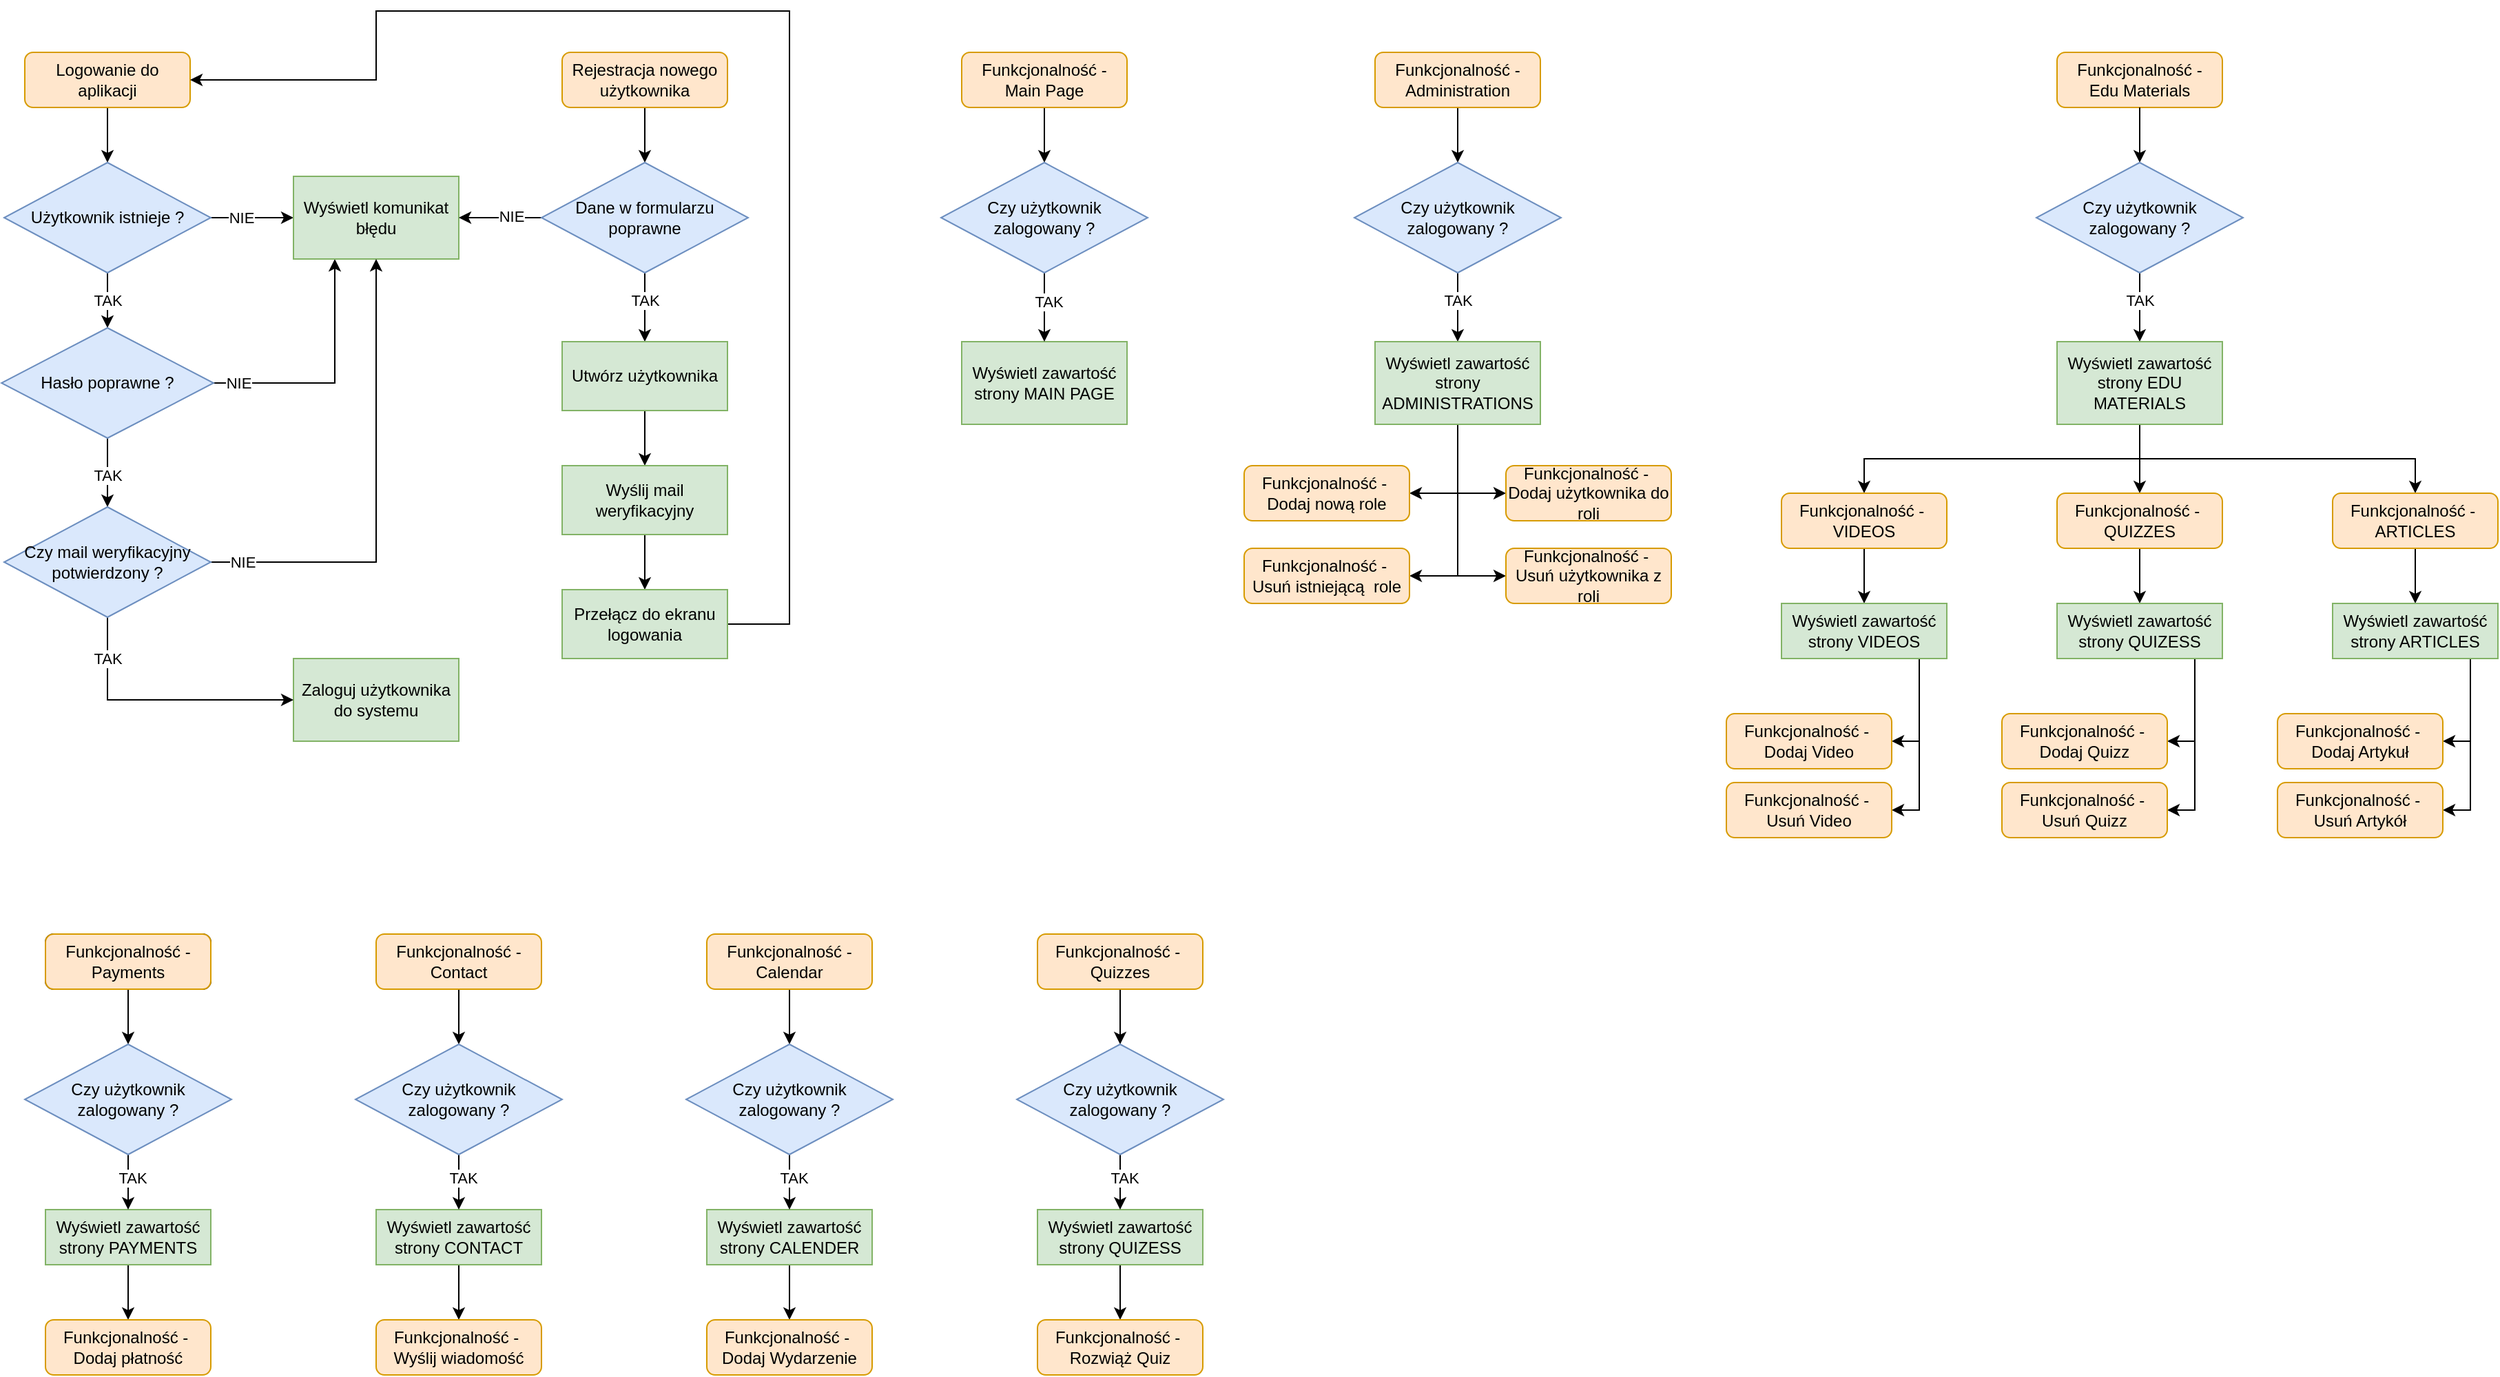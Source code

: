 <mxfile version="20.0.1" type="device"><diagram id="C5RBs43oDa-KdzZeNtuy" name="Page-1"><mxGraphModel dx="2171" dy="836" grid="1" gridSize="10" guides="1" tooltips="1" connect="1" arrows="1" fold="1" page="1" pageScale="1" pageWidth="827" pageHeight="1169" math="0" shadow="0"><root><mxCell id="WIyWlLk6GJQsqaUBKTNV-0"/><mxCell id="WIyWlLk6GJQsqaUBKTNV-1" parent="WIyWlLk6GJQsqaUBKTNV-0"/><mxCell id="iNNa-mpUJY04qMasCpcq-3" value="" style="edgeStyle=orthogonalEdgeStyle;rounded=0;orthogonalLoop=1;jettySize=auto;html=1;" edge="1" parent="WIyWlLk6GJQsqaUBKTNV-1" source="WIyWlLk6GJQsqaUBKTNV-3" target="iNNa-mpUJY04qMasCpcq-2"><mxGeometry relative="1" as="geometry"/></mxCell><mxCell id="WIyWlLk6GJQsqaUBKTNV-3" value="Logowanie do aplikacji" style="rounded=1;whiteSpace=wrap;html=1;fontSize=12;glass=0;strokeWidth=1;shadow=0;fillColor=#ffe6cc;strokeColor=#d79b00;" parent="WIyWlLk6GJQsqaUBKTNV-1" vertex="1"><mxGeometry x="165" y="40" width="120" height="40" as="geometry"/></mxCell><mxCell id="iNNa-mpUJY04qMasCpcq-6" value="TAK&lt;br&gt;" style="edgeStyle=orthogonalEdgeStyle;rounded=0;orthogonalLoop=1;jettySize=auto;html=1;" edge="1" parent="WIyWlLk6GJQsqaUBKTNV-1" source="iNNa-mpUJY04qMasCpcq-2" target="iNNa-mpUJY04qMasCpcq-5"><mxGeometry relative="1" as="geometry"/></mxCell><mxCell id="iNNa-mpUJY04qMasCpcq-8" value="NIE" style="edgeStyle=orthogonalEdgeStyle;rounded=0;orthogonalLoop=1;jettySize=auto;html=1;" edge="1" parent="WIyWlLk6GJQsqaUBKTNV-1" source="iNNa-mpUJY04qMasCpcq-2" target="iNNa-mpUJY04qMasCpcq-7"><mxGeometry x="-0.259" relative="1" as="geometry"><Array as="points"><mxPoint x="330" y="160"/><mxPoint x="330" y="160"/></Array><mxPoint as="offset"/></mxGeometry></mxCell><mxCell id="iNNa-mpUJY04qMasCpcq-2" value="Użytkownik istnieje ?" style="rhombus;whiteSpace=wrap;html=1;fillColor=#dae8fc;strokeColor=#6c8ebf;" vertex="1" parent="WIyWlLk6GJQsqaUBKTNV-1"><mxGeometry x="150" y="120" width="150" height="80" as="geometry"/></mxCell><mxCell id="iNNa-mpUJY04qMasCpcq-9" style="edgeStyle=orthogonalEdgeStyle;rounded=0;orthogonalLoop=1;jettySize=auto;html=1;entryX=0.25;entryY=1;entryDx=0;entryDy=0;exitX=1;exitY=0.5;exitDx=0;exitDy=0;" edge="1" parent="WIyWlLk6GJQsqaUBKTNV-1" source="iNNa-mpUJY04qMasCpcq-5" target="iNNa-mpUJY04qMasCpcq-7"><mxGeometry relative="1" as="geometry"><mxPoint x="300" y="320" as="sourcePoint"/><mxPoint x="406" y="190" as="targetPoint"/></mxGeometry></mxCell><mxCell id="iNNa-mpUJY04qMasCpcq-10" value="NIE" style="edgeLabel;html=1;align=center;verticalAlign=middle;resizable=0;points=[];" vertex="1" connectable="0" parent="iNNa-mpUJY04qMasCpcq-9"><mxGeometry x="-0.216" y="-1" relative="1" as="geometry"><mxPoint x="-52" y="-1" as="offset"/></mxGeometry></mxCell><mxCell id="iNNa-mpUJY04qMasCpcq-26" value="" style="edgeStyle=orthogonalEdgeStyle;rounded=0;orthogonalLoop=1;jettySize=auto;html=1;" edge="1" parent="WIyWlLk6GJQsqaUBKTNV-1" source="iNNa-mpUJY04qMasCpcq-5" target="iNNa-mpUJY04qMasCpcq-25"><mxGeometry relative="1" as="geometry"><Array as="points"><mxPoint x="227" y="390"/><mxPoint x="227" y="390"/></Array></mxGeometry></mxCell><mxCell id="iNNa-mpUJY04qMasCpcq-34" value="TAK" style="edgeLabel;html=1;align=center;verticalAlign=middle;resizable=0;points=[];" vertex="1" connectable="0" parent="iNNa-mpUJY04qMasCpcq-26"><mxGeometry x="-0.292" y="2" relative="1" as="geometry"><mxPoint x="-2" y="9" as="offset"/></mxGeometry></mxCell><mxCell id="iNNa-mpUJY04qMasCpcq-5" value="Hasło poprawne ?" style="rhombus;whiteSpace=wrap;html=1;fillColor=#dae8fc;strokeColor=#6c8ebf;" vertex="1" parent="WIyWlLk6GJQsqaUBKTNV-1"><mxGeometry x="148" y="240" width="154" height="80" as="geometry"/></mxCell><mxCell id="iNNa-mpUJY04qMasCpcq-7" value="Wyświetl komunikat błędu" style="rounded=0;whiteSpace=wrap;html=1;fillColor=#d5e8d4;strokeColor=#82b366;" vertex="1" parent="WIyWlLk6GJQsqaUBKTNV-1"><mxGeometry x="360" y="130" width="120" height="60" as="geometry"/></mxCell><mxCell id="iNNa-mpUJY04qMasCpcq-11" value="Zaloguj użytkownika do systemu" style="rounded=0;whiteSpace=wrap;html=1;fillColor=#d5e8d4;strokeColor=#82b366;" vertex="1" parent="WIyWlLk6GJQsqaUBKTNV-1"><mxGeometry x="360" y="480" width="120" height="60" as="geometry"/></mxCell><mxCell id="iNNa-mpUJY04qMasCpcq-18" value="" style="edgeStyle=orthogonalEdgeStyle;rounded=0;orthogonalLoop=1;jettySize=auto;html=1;" edge="1" parent="WIyWlLk6GJQsqaUBKTNV-1" source="iNNa-mpUJY04qMasCpcq-13" target="iNNa-mpUJY04qMasCpcq-15"><mxGeometry relative="1" as="geometry"/></mxCell><mxCell id="iNNa-mpUJY04qMasCpcq-13" value="Rejestracja nowego użytkownika" style="rounded=1;whiteSpace=wrap;html=1;fillColor=#ffe6cc;strokeColor=#d79b00;" vertex="1" parent="WIyWlLk6GJQsqaUBKTNV-1"><mxGeometry x="555" y="40" width="120" height="40" as="geometry"/></mxCell><mxCell id="iNNa-mpUJY04qMasCpcq-16" style="edgeStyle=orthogonalEdgeStyle;rounded=0;orthogonalLoop=1;jettySize=auto;html=1;exitX=0;exitY=0.5;exitDx=0;exitDy=0;entryX=1;entryY=0.5;entryDx=0;entryDy=0;" edge="1" parent="WIyWlLk6GJQsqaUBKTNV-1" source="iNNa-mpUJY04qMasCpcq-15" target="iNNa-mpUJY04qMasCpcq-7"><mxGeometry relative="1" as="geometry"/></mxCell><mxCell id="iNNa-mpUJY04qMasCpcq-17" value="NIE" style="edgeLabel;html=1;align=center;verticalAlign=middle;resizable=0;points=[];" vertex="1" connectable="0" parent="iNNa-mpUJY04qMasCpcq-16"><mxGeometry x="-0.274" y="-1" relative="1" as="geometry"><mxPoint as="offset"/></mxGeometry></mxCell><mxCell id="iNNa-mpUJY04qMasCpcq-20" value="" style="edgeStyle=orthogonalEdgeStyle;rounded=0;orthogonalLoop=1;jettySize=auto;html=1;" edge="1" parent="WIyWlLk6GJQsqaUBKTNV-1" source="iNNa-mpUJY04qMasCpcq-15" target="iNNa-mpUJY04qMasCpcq-19"><mxGeometry relative="1" as="geometry"/></mxCell><mxCell id="iNNa-mpUJY04qMasCpcq-36" value="TAK" style="edgeLabel;html=1;align=center;verticalAlign=middle;resizable=0;points=[];" vertex="1" connectable="0" parent="iNNa-mpUJY04qMasCpcq-20"><mxGeometry x="-0.515" y="-3" relative="1" as="geometry"><mxPoint x="3" y="8" as="offset"/></mxGeometry></mxCell><mxCell id="iNNa-mpUJY04qMasCpcq-15" value="Dane w formularzu poprawne" style="rhombus;whiteSpace=wrap;html=1;fillColor=#dae8fc;strokeColor=#6c8ebf;" vertex="1" parent="WIyWlLk6GJQsqaUBKTNV-1"><mxGeometry x="540" y="120" width="150" height="80" as="geometry"/></mxCell><mxCell id="iNNa-mpUJY04qMasCpcq-24" value="" style="edgeStyle=orthogonalEdgeStyle;rounded=0;orthogonalLoop=1;jettySize=auto;html=1;" edge="1" parent="WIyWlLk6GJQsqaUBKTNV-1" source="iNNa-mpUJY04qMasCpcq-19" target="iNNa-mpUJY04qMasCpcq-21"><mxGeometry relative="1" as="geometry"/></mxCell><mxCell id="iNNa-mpUJY04qMasCpcq-19" value="Utwórz użytkownika" style="rounded=0;whiteSpace=wrap;html=1;fillColor=#d5e8d4;strokeColor=#82b366;" vertex="1" parent="WIyWlLk6GJQsqaUBKTNV-1"><mxGeometry x="555" y="250" width="120" height="50" as="geometry"/></mxCell><mxCell id="iNNa-mpUJY04qMasCpcq-38" value="" style="edgeStyle=orthogonalEdgeStyle;rounded=0;orthogonalLoop=1;jettySize=auto;html=1;" edge="1" parent="WIyWlLk6GJQsqaUBKTNV-1" source="iNNa-mpUJY04qMasCpcq-21" target="iNNa-mpUJY04qMasCpcq-37"><mxGeometry relative="1" as="geometry"/></mxCell><mxCell id="iNNa-mpUJY04qMasCpcq-21" value="Wyślij mail weryfikacyjny" style="rounded=0;whiteSpace=wrap;html=1;fillColor=#d5e8d4;strokeColor=#82b366;" vertex="1" parent="WIyWlLk6GJQsqaUBKTNV-1"><mxGeometry x="555" y="340" width="120" height="50" as="geometry"/></mxCell><mxCell id="iNNa-mpUJY04qMasCpcq-27" value="" style="edgeStyle=orthogonalEdgeStyle;rounded=0;orthogonalLoop=1;jettySize=auto;html=1;entryX=0;entryY=0.5;entryDx=0;entryDy=0;" edge="1" parent="WIyWlLk6GJQsqaUBKTNV-1" source="iNNa-mpUJY04qMasCpcq-25" target="iNNa-mpUJY04qMasCpcq-11"><mxGeometry relative="1" as="geometry"><Array as="points"><mxPoint x="225" y="510"/></Array></mxGeometry></mxCell><mxCell id="iNNa-mpUJY04qMasCpcq-35" value="TAK" style="edgeLabel;html=1;align=center;verticalAlign=middle;resizable=0;points=[];" vertex="1" connectable="0" parent="iNNa-mpUJY04qMasCpcq-27"><mxGeometry x="-0.26" y="2" relative="1" as="geometry"><mxPoint x="-12" y="-28" as="offset"/></mxGeometry></mxCell><mxCell id="iNNa-mpUJY04qMasCpcq-28" style="edgeStyle=orthogonalEdgeStyle;rounded=0;orthogonalLoop=1;jettySize=auto;html=1;entryX=0.5;entryY=1;entryDx=0;entryDy=0;" edge="1" parent="WIyWlLk6GJQsqaUBKTNV-1" source="iNNa-mpUJY04qMasCpcq-25" target="iNNa-mpUJY04qMasCpcq-7"><mxGeometry relative="1" as="geometry"/></mxCell><mxCell id="iNNa-mpUJY04qMasCpcq-31" value="NIE" style="edgeLabel;html=1;align=center;verticalAlign=middle;resizable=0;points=[];" vertex="1" connectable="0" parent="iNNa-mpUJY04qMasCpcq-28"><mxGeometry x="-0.745" y="1" relative="1" as="geometry"><mxPoint x="-21" y="1" as="offset"/></mxGeometry></mxCell><mxCell id="iNNa-mpUJY04qMasCpcq-25" value="Czy mail weryfikacyjny potwierdzony ?" style="rhombus;whiteSpace=wrap;html=1;fillColor=#dae8fc;strokeColor=#6c8ebf;" vertex="1" parent="WIyWlLk6GJQsqaUBKTNV-1"><mxGeometry x="150" y="370" width="150" height="80" as="geometry"/></mxCell><mxCell id="iNNa-mpUJY04qMasCpcq-39" style="edgeStyle=orthogonalEdgeStyle;rounded=0;orthogonalLoop=1;jettySize=auto;html=1;exitX=1;exitY=0.5;exitDx=0;exitDy=0;entryX=1;entryY=0.5;entryDx=0;entryDy=0;" edge="1" parent="WIyWlLk6GJQsqaUBKTNV-1" source="iNNa-mpUJY04qMasCpcq-37" target="WIyWlLk6GJQsqaUBKTNV-3"><mxGeometry relative="1" as="geometry"><mxPoint x="290" y="50" as="targetPoint"/><Array as="points"><mxPoint x="720" y="455"/><mxPoint x="720" y="10"/><mxPoint x="420" y="10"/><mxPoint x="420" y="60"/></Array></mxGeometry></mxCell><mxCell id="iNNa-mpUJY04qMasCpcq-37" value="Przełącz do ekranu logowania" style="rounded=0;whiteSpace=wrap;html=1;fillColor=#d5e8d4;strokeColor=#82b366;" vertex="1" parent="WIyWlLk6GJQsqaUBKTNV-1"><mxGeometry x="555" y="430" width="120" height="50" as="geometry"/></mxCell><mxCell id="iNNa-mpUJY04qMasCpcq-41" value="Funkcjonalność - &lt;br&gt;Edu Materials" style="rounded=1;whiteSpace=wrap;html=1;fontSize=12;glass=0;strokeWidth=1;shadow=0;fillColor=#ffe6cc;strokeColor=#d79b00;" vertex="1" parent="WIyWlLk6GJQsqaUBKTNV-1"><mxGeometry x="1640" y="40" width="120" height="40" as="geometry"/></mxCell><mxCell id="iNNa-mpUJY04qMasCpcq-42" value="Funkcjonalność -&lt;br&gt;Payments" style="rounded=1;whiteSpace=wrap;html=1;fontSize=12;glass=0;strokeWidth=1;shadow=0;" vertex="1" parent="WIyWlLk6GJQsqaUBKTNV-1"><mxGeometry x="180" y="680" width="120" height="40" as="geometry"/></mxCell><mxCell id="iNNa-mpUJY04qMasCpcq-149" style="edgeStyle=orthogonalEdgeStyle;rounded=0;orthogonalLoop=1;jettySize=auto;html=1;exitX=0.5;exitY=1;exitDx=0;exitDy=0;entryX=0.5;entryY=0;entryDx=0;entryDy=0;" edge="1" parent="WIyWlLk6GJQsqaUBKTNV-1" source="iNNa-mpUJY04qMasCpcq-43" target="iNNa-mpUJY04qMasCpcq-147"><mxGeometry relative="1" as="geometry"/></mxCell><mxCell id="iNNa-mpUJY04qMasCpcq-43" value="Funkcjonalność -&amp;nbsp;&lt;br&gt;Quizzes" style="rounded=1;whiteSpace=wrap;html=1;fontSize=12;glass=0;strokeWidth=1;shadow=0;fillColor=#ffe6cc;strokeColor=#d79b00;" vertex="1" parent="WIyWlLk6GJQsqaUBKTNV-1"><mxGeometry x="900" y="680" width="120" height="40" as="geometry"/></mxCell><mxCell id="iNNa-mpUJY04qMasCpcq-135" style="edgeStyle=orthogonalEdgeStyle;rounded=0;orthogonalLoop=1;jettySize=auto;html=1;exitX=0.5;exitY=1;exitDx=0;exitDy=0;entryX=0.5;entryY=0;entryDx=0;entryDy=0;" edge="1" parent="WIyWlLk6GJQsqaUBKTNV-1" source="iNNa-mpUJY04qMasCpcq-44" target="iNNa-mpUJY04qMasCpcq-133"><mxGeometry relative="1" as="geometry"/></mxCell><mxCell id="iNNa-mpUJY04qMasCpcq-44" value="Funkcjonalność -&lt;br&gt;Contact" style="rounded=1;whiteSpace=wrap;html=1;fontSize=12;glass=0;strokeWidth=1;shadow=0;fillColor=#ffe6cc;strokeColor=#d79b00;" vertex="1" parent="WIyWlLk6GJQsqaUBKTNV-1"><mxGeometry x="420" y="680" width="120" height="40" as="geometry"/></mxCell><mxCell id="iNNa-mpUJY04qMasCpcq-142" style="edgeStyle=orthogonalEdgeStyle;rounded=0;orthogonalLoop=1;jettySize=auto;html=1;exitX=0.5;exitY=1;exitDx=0;exitDy=0;entryX=0.5;entryY=0;entryDx=0;entryDy=0;" edge="1" parent="WIyWlLk6GJQsqaUBKTNV-1" source="iNNa-mpUJY04qMasCpcq-45" target="iNNa-mpUJY04qMasCpcq-140"><mxGeometry relative="1" as="geometry"/></mxCell><mxCell id="iNNa-mpUJY04qMasCpcq-45" value="Funkcjonalność -&lt;br&gt;Calendar" style="rounded=1;whiteSpace=wrap;html=1;fontSize=12;glass=0;strokeWidth=1;shadow=0;fillColor=#ffe6cc;strokeColor=#d79b00;" vertex="1" parent="WIyWlLk6GJQsqaUBKTNV-1"><mxGeometry x="660" y="680" width="120" height="40" as="geometry"/></mxCell><mxCell id="iNNa-mpUJY04qMasCpcq-68" value="" style="edgeStyle=orthogonalEdgeStyle;rounded=0;orthogonalLoop=1;jettySize=auto;html=1;entryX=0.5;entryY=0;entryDx=0;entryDy=0;" edge="1" parent="WIyWlLk6GJQsqaUBKTNV-1" source="iNNa-mpUJY04qMasCpcq-60" target="iNNa-mpUJY04qMasCpcq-67"><mxGeometry relative="1" as="geometry"><mxPoint x="1205" y="120" as="targetPoint"/></mxGeometry></mxCell><mxCell id="iNNa-mpUJY04qMasCpcq-60" value="Funkcjonalność - Administration" style="rounded=1;whiteSpace=wrap;html=1;fontSize=12;glass=0;strokeWidth=1;shadow=0;fillColor=#ffe6cc;strokeColor=#d79b00;" vertex="1" parent="WIyWlLk6GJQsqaUBKTNV-1"><mxGeometry x="1145" y="40" width="120" height="40" as="geometry"/></mxCell><mxCell id="iNNa-mpUJY04qMasCpcq-126" style="edgeStyle=orthogonalEdgeStyle;rounded=0;orthogonalLoop=1;jettySize=auto;html=1;exitX=0.5;exitY=1;exitDx=0;exitDy=0;entryX=0.5;entryY=0;entryDx=0;entryDy=0;" edge="1" parent="WIyWlLk6GJQsqaUBKTNV-1" source="iNNa-mpUJY04qMasCpcq-61" target="iNNa-mpUJY04qMasCpcq-125"><mxGeometry relative="1" as="geometry"/></mxCell><mxCell id="iNNa-mpUJY04qMasCpcq-61" value="Funkcjonalność -&lt;br&gt;Payments" style="rounded=1;whiteSpace=wrap;html=1;fontSize=12;glass=0;strokeWidth=1;shadow=0;fillColor=#ffe6cc;strokeColor=#d79b00;" vertex="1" parent="WIyWlLk6GJQsqaUBKTNV-1"><mxGeometry x="180" y="680" width="120" height="40" as="geometry"/></mxCell><mxCell id="iNNa-mpUJY04qMasCpcq-66" value="" style="edgeStyle=orthogonalEdgeStyle;rounded=0;orthogonalLoop=1;jettySize=auto;html=1;entryX=0.5;entryY=0;entryDx=0;entryDy=0;" edge="1" parent="WIyWlLk6GJQsqaUBKTNV-1" source="iNNa-mpUJY04qMasCpcq-62" target="iNNa-mpUJY04qMasCpcq-72"><mxGeometry relative="1" as="geometry"/></mxCell><mxCell id="iNNa-mpUJY04qMasCpcq-62" value="Funkcjonalność - Main Page" style="rounded=1;whiteSpace=wrap;html=1;fontSize=12;glass=0;strokeWidth=1;shadow=0;fillColor=#ffe6cc;strokeColor=#d79b00;" vertex="1" parent="WIyWlLk6GJQsqaUBKTNV-1"><mxGeometry x="845" y="40" width="120" height="40" as="geometry"/></mxCell><mxCell id="iNNa-mpUJY04qMasCpcq-63" value="Wyświetl zawartość strony MAIN PAGE" style="rounded=0;whiteSpace=wrap;html=1;fillColor=#d5e8d4;strokeColor=#82b366;" vertex="1" parent="WIyWlLk6GJQsqaUBKTNV-1"><mxGeometry x="845" y="250" width="120" height="60" as="geometry"/></mxCell><mxCell id="iNNa-mpUJY04qMasCpcq-70" value="" style="edgeStyle=orthogonalEdgeStyle;rounded=0;orthogonalLoop=1;jettySize=auto;html=1;exitX=0.5;exitY=1;exitDx=0;exitDy=0;" edge="1" parent="WIyWlLk6GJQsqaUBKTNV-1" source="iNNa-mpUJY04qMasCpcq-67" target="iNNa-mpUJY04qMasCpcq-69"><mxGeometry relative="1" as="geometry"><mxPoint x="1205" y="200.0" as="sourcePoint"/></mxGeometry></mxCell><mxCell id="iNNa-mpUJY04qMasCpcq-71" value="TAK" style="edgeLabel;html=1;align=center;verticalAlign=middle;resizable=0;points=[];" vertex="1" connectable="0" parent="iNNa-mpUJY04qMasCpcq-70"><mxGeometry x="0.337" y="-3" relative="1" as="geometry"><mxPoint x="3" y="-14" as="offset"/></mxGeometry></mxCell><mxCell id="iNNa-mpUJY04qMasCpcq-67" value="Czy użytkownik zalogowany ?" style="rhombus;whiteSpace=wrap;html=1;fillColor=#dae8fc;strokeColor=#6c8ebf;" vertex="1" parent="WIyWlLk6GJQsqaUBKTNV-1"><mxGeometry x="1130" y="120" width="150" height="80" as="geometry"/></mxCell><mxCell id="iNNa-mpUJY04qMasCpcq-80" style="edgeStyle=orthogonalEdgeStyle;rounded=0;orthogonalLoop=1;jettySize=auto;html=1;exitX=0.5;exitY=1;exitDx=0;exitDy=0;entryX=0;entryY=0.5;entryDx=0;entryDy=0;" edge="1" parent="WIyWlLk6GJQsqaUBKTNV-1" source="iNNa-mpUJY04qMasCpcq-69" target="iNNa-mpUJY04qMasCpcq-77"><mxGeometry relative="1" as="geometry"/></mxCell><mxCell id="iNNa-mpUJY04qMasCpcq-81" style="edgeStyle=orthogonalEdgeStyle;rounded=0;orthogonalLoop=1;jettySize=auto;html=1;exitX=0.5;exitY=1;exitDx=0;exitDy=0;entryX=1;entryY=0.5;entryDx=0;entryDy=0;" edge="1" parent="WIyWlLk6GJQsqaUBKTNV-1" source="iNNa-mpUJY04qMasCpcq-69" target="iNNa-mpUJY04qMasCpcq-76"><mxGeometry relative="1" as="geometry"/></mxCell><mxCell id="iNNa-mpUJY04qMasCpcq-82" style="edgeStyle=orthogonalEdgeStyle;rounded=0;orthogonalLoop=1;jettySize=auto;html=1;exitX=0.5;exitY=1;exitDx=0;exitDy=0;entryX=0;entryY=0.5;entryDx=0;entryDy=0;" edge="1" parent="WIyWlLk6GJQsqaUBKTNV-1" source="iNNa-mpUJY04qMasCpcq-69" target="iNNa-mpUJY04qMasCpcq-78"><mxGeometry relative="1" as="geometry"/></mxCell><mxCell id="iNNa-mpUJY04qMasCpcq-83" style="edgeStyle=orthogonalEdgeStyle;rounded=0;orthogonalLoop=1;jettySize=auto;html=1;exitX=0.5;exitY=1;exitDx=0;exitDy=0;entryX=1;entryY=0.5;entryDx=0;entryDy=0;" edge="1" parent="WIyWlLk6GJQsqaUBKTNV-1" source="iNNa-mpUJY04qMasCpcq-69" target="iNNa-mpUJY04qMasCpcq-79"><mxGeometry relative="1" as="geometry"><Array as="points"><mxPoint x="1205" y="420"/></Array></mxGeometry></mxCell><mxCell id="iNNa-mpUJY04qMasCpcq-69" value="Wyświetl zawartość strony ADMINISTRATIONS" style="rounded=0;whiteSpace=wrap;html=1;fillColor=#d5e8d4;strokeColor=#82b366;" vertex="1" parent="WIyWlLk6GJQsqaUBKTNV-1"><mxGeometry x="1145" y="250" width="120" height="60" as="geometry"/></mxCell><mxCell id="iNNa-mpUJY04qMasCpcq-74" style="edgeStyle=orthogonalEdgeStyle;rounded=0;orthogonalLoop=1;jettySize=auto;html=1;exitX=0.5;exitY=1;exitDx=0;exitDy=0;entryX=0.5;entryY=0;entryDx=0;entryDy=0;" edge="1" parent="WIyWlLk6GJQsqaUBKTNV-1" source="iNNa-mpUJY04qMasCpcq-72" target="iNNa-mpUJY04qMasCpcq-63"><mxGeometry relative="1" as="geometry"/></mxCell><mxCell id="iNNa-mpUJY04qMasCpcq-75" value="TAK" style="edgeLabel;html=1;align=center;verticalAlign=middle;resizable=0;points=[];" vertex="1" connectable="0" parent="iNNa-mpUJY04qMasCpcq-74"><mxGeometry x="-0.151" y="3" relative="1" as="geometry"><mxPoint as="offset"/></mxGeometry></mxCell><mxCell id="iNNa-mpUJY04qMasCpcq-72" value="Czy użytkownik zalogowany ?" style="rhombus;whiteSpace=wrap;html=1;fillColor=#dae8fc;strokeColor=#6c8ebf;" vertex="1" parent="WIyWlLk6GJQsqaUBKTNV-1"><mxGeometry x="830" y="120" width="150" height="80" as="geometry"/></mxCell><mxCell id="iNNa-mpUJY04qMasCpcq-76" value="Funkcjonalność -&amp;nbsp;&lt;br&gt;Dodaj nową role" style="rounded=1;whiteSpace=wrap;html=1;fontSize=12;glass=0;strokeWidth=1;shadow=0;fillColor=#ffe6cc;strokeColor=#d79b00;" vertex="1" parent="WIyWlLk6GJQsqaUBKTNV-1"><mxGeometry x="1050" y="340" width="120" height="40" as="geometry"/></mxCell><mxCell id="iNNa-mpUJY04qMasCpcq-77" value="Funkcjonalność -&amp;nbsp;&lt;br&gt;Dodaj użytkownika do roli" style="rounded=1;whiteSpace=wrap;html=1;fontSize=12;glass=0;strokeWidth=1;shadow=0;fillColor=#ffe6cc;strokeColor=#d79b00;" vertex="1" parent="WIyWlLk6GJQsqaUBKTNV-1"><mxGeometry x="1240" y="340" width="120" height="40" as="geometry"/></mxCell><mxCell id="iNNa-mpUJY04qMasCpcq-78" value="Funkcjonalność -&amp;nbsp;&lt;br&gt;Usuń użytkownika z roli" style="rounded=1;whiteSpace=wrap;html=1;fontSize=12;glass=0;strokeWidth=1;shadow=0;fillColor=#ffe6cc;strokeColor=#d79b00;" vertex="1" parent="WIyWlLk6GJQsqaUBKTNV-1"><mxGeometry x="1240" y="400" width="120" height="40" as="geometry"/></mxCell><mxCell id="iNNa-mpUJY04qMasCpcq-79" value="Funkcjonalność -&amp;nbsp;&lt;br&gt;Usuń istniejącą&amp;nbsp; role" style="rounded=1;whiteSpace=wrap;html=1;fontSize=12;glass=0;strokeWidth=1;shadow=0;fillColor=#ffe6cc;strokeColor=#d79b00;" vertex="1" parent="WIyWlLk6GJQsqaUBKTNV-1"><mxGeometry x="1050" y="400" width="120" height="40" as="geometry"/></mxCell><mxCell id="iNNa-mpUJY04qMasCpcq-84" value="" style="edgeStyle=orthogonalEdgeStyle;rounded=0;orthogonalLoop=1;jettySize=auto;html=1;entryX=0.5;entryY=0;entryDx=0;entryDy=0;exitX=0.5;exitY=1;exitDx=0;exitDy=0;" edge="1" parent="WIyWlLk6GJQsqaUBKTNV-1" source="iNNa-mpUJY04qMasCpcq-41" target="iNNa-mpUJY04qMasCpcq-88"><mxGeometry relative="1" as="geometry"><mxPoint x="1700" y="120" as="targetPoint"/><mxPoint x="1700" y="80" as="sourcePoint"/></mxGeometry></mxCell><mxCell id="iNNa-mpUJY04qMasCpcq-86" value="" style="edgeStyle=orthogonalEdgeStyle;rounded=0;orthogonalLoop=1;jettySize=auto;html=1;exitX=0.5;exitY=1;exitDx=0;exitDy=0;" edge="1" parent="WIyWlLk6GJQsqaUBKTNV-1" source="iNNa-mpUJY04qMasCpcq-88" target="iNNa-mpUJY04qMasCpcq-93"><mxGeometry relative="1" as="geometry"><mxPoint x="1700" y="200.0" as="sourcePoint"/></mxGeometry></mxCell><mxCell id="iNNa-mpUJY04qMasCpcq-87" value="TAK" style="edgeLabel;html=1;align=center;verticalAlign=middle;resizable=0;points=[];" vertex="1" connectable="0" parent="iNNa-mpUJY04qMasCpcq-86"><mxGeometry x="0.337" y="-3" relative="1" as="geometry"><mxPoint x="3" y="-14" as="offset"/></mxGeometry></mxCell><mxCell id="iNNa-mpUJY04qMasCpcq-88" value="Czy użytkownik zalogowany ?" style="rhombus;whiteSpace=wrap;html=1;fillColor=#dae8fc;strokeColor=#6c8ebf;" vertex="1" parent="WIyWlLk6GJQsqaUBKTNV-1"><mxGeometry x="1625" y="120" width="150" height="80" as="geometry"/></mxCell><mxCell id="iNNa-mpUJY04qMasCpcq-110" style="edgeStyle=orthogonalEdgeStyle;rounded=0;orthogonalLoop=1;jettySize=auto;html=1;exitX=0.5;exitY=1;exitDx=0;exitDy=0;entryX=0.5;entryY=0;entryDx=0;entryDy=0;" edge="1" parent="WIyWlLk6GJQsqaUBKTNV-1" source="iNNa-mpUJY04qMasCpcq-93" target="iNNa-mpUJY04qMasCpcq-94"><mxGeometry relative="1" as="geometry"/></mxCell><mxCell id="iNNa-mpUJY04qMasCpcq-111" style="edgeStyle=orthogonalEdgeStyle;rounded=0;orthogonalLoop=1;jettySize=auto;html=1;exitX=0.5;exitY=1;exitDx=0;exitDy=0;" edge="1" parent="WIyWlLk6GJQsqaUBKTNV-1" source="iNNa-mpUJY04qMasCpcq-93" target="iNNa-mpUJY04qMasCpcq-96"><mxGeometry relative="1" as="geometry"/></mxCell><mxCell id="iNNa-mpUJY04qMasCpcq-112" style="edgeStyle=orthogonalEdgeStyle;rounded=0;orthogonalLoop=1;jettySize=auto;html=1;exitX=0.5;exitY=1;exitDx=0;exitDy=0;entryX=0.5;entryY=0;entryDx=0;entryDy=0;" edge="1" parent="WIyWlLk6GJQsqaUBKTNV-1" source="iNNa-mpUJY04qMasCpcq-93" target="iNNa-mpUJY04qMasCpcq-95"><mxGeometry relative="1" as="geometry"/></mxCell><mxCell id="iNNa-mpUJY04qMasCpcq-93" value="Wyświetl zawartość strony EDU MATERIALS" style="rounded=0;whiteSpace=wrap;html=1;fillColor=#d5e8d4;strokeColor=#82b366;" vertex="1" parent="WIyWlLk6GJQsqaUBKTNV-1"><mxGeometry x="1640" y="250" width="120" height="60" as="geometry"/></mxCell><mxCell id="iNNa-mpUJY04qMasCpcq-113" style="edgeStyle=orthogonalEdgeStyle;rounded=0;orthogonalLoop=1;jettySize=auto;html=1;exitX=0.5;exitY=1;exitDx=0;exitDy=0;entryX=0.5;entryY=0;entryDx=0;entryDy=0;" edge="1" parent="WIyWlLk6GJQsqaUBKTNV-1" source="iNNa-mpUJY04qMasCpcq-94" target="iNNa-mpUJY04qMasCpcq-99"><mxGeometry relative="1" as="geometry"/></mxCell><mxCell id="iNNa-mpUJY04qMasCpcq-94" value="Funkcjonalność -&amp;nbsp;&lt;br&gt;VIDEOS" style="rounded=1;whiteSpace=wrap;html=1;fontSize=12;glass=0;strokeWidth=1;shadow=0;fillColor=#ffe6cc;strokeColor=#d79b00;" vertex="1" parent="WIyWlLk6GJQsqaUBKTNV-1"><mxGeometry x="1440" y="360" width="120" height="40" as="geometry"/></mxCell><mxCell id="iNNa-mpUJY04qMasCpcq-114" style="edgeStyle=orthogonalEdgeStyle;rounded=0;orthogonalLoop=1;jettySize=auto;html=1;exitX=0.5;exitY=1;exitDx=0;exitDy=0;entryX=0.5;entryY=0;entryDx=0;entryDy=0;" edge="1" parent="WIyWlLk6GJQsqaUBKTNV-1" source="iNNa-mpUJY04qMasCpcq-95" target="iNNa-mpUJY04qMasCpcq-100"><mxGeometry relative="1" as="geometry"/></mxCell><mxCell id="iNNa-mpUJY04qMasCpcq-95" value="Funkcjonalność -&amp;nbsp;&lt;br&gt;QUIZZES" style="rounded=1;whiteSpace=wrap;html=1;fontSize=12;glass=0;strokeWidth=1;shadow=0;fillColor=#ffe6cc;strokeColor=#d79b00;" vertex="1" parent="WIyWlLk6GJQsqaUBKTNV-1"><mxGeometry x="1640" y="360" width="120" height="40" as="geometry"/></mxCell><mxCell id="iNNa-mpUJY04qMasCpcq-115" style="edgeStyle=orthogonalEdgeStyle;rounded=0;orthogonalLoop=1;jettySize=auto;html=1;exitX=0.5;exitY=1;exitDx=0;exitDy=0;entryX=0.5;entryY=0;entryDx=0;entryDy=0;" edge="1" parent="WIyWlLk6GJQsqaUBKTNV-1" source="iNNa-mpUJY04qMasCpcq-96" target="iNNa-mpUJY04qMasCpcq-101"><mxGeometry relative="1" as="geometry"/></mxCell><mxCell id="iNNa-mpUJY04qMasCpcq-96" value="Funkcjonalność -&amp;nbsp;&lt;br&gt;ARTICLES" style="rounded=1;whiteSpace=wrap;html=1;fontSize=12;glass=0;strokeWidth=1;shadow=0;fillColor=#ffe6cc;strokeColor=#d79b00;" vertex="1" parent="WIyWlLk6GJQsqaUBKTNV-1"><mxGeometry x="1840" y="360" width="120" height="40" as="geometry"/></mxCell><mxCell id="iNNa-mpUJY04qMasCpcq-116" style="edgeStyle=orthogonalEdgeStyle;rounded=0;orthogonalLoop=1;jettySize=auto;html=1;exitX=0.75;exitY=1;exitDx=0;exitDy=0;entryX=1;entryY=0.5;entryDx=0;entryDy=0;" edge="1" parent="WIyWlLk6GJQsqaUBKTNV-1" source="iNNa-mpUJY04qMasCpcq-99" target="iNNa-mpUJY04qMasCpcq-102"><mxGeometry relative="1" as="geometry"><Array as="points"><mxPoint x="1540" y="480"/><mxPoint x="1540" y="540"/></Array></mxGeometry></mxCell><mxCell id="iNNa-mpUJY04qMasCpcq-117" style="edgeStyle=orthogonalEdgeStyle;rounded=0;orthogonalLoop=1;jettySize=auto;html=1;exitX=0.75;exitY=1;exitDx=0;exitDy=0;entryX=1;entryY=0.5;entryDx=0;entryDy=0;" edge="1" parent="WIyWlLk6GJQsqaUBKTNV-1" source="iNNa-mpUJY04qMasCpcq-99" target="iNNa-mpUJY04qMasCpcq-103"><mxGeometry relative="1" as="geometry"><Array as="points"><mxPoint x="1540" y="480"/><mxPoint x="1540" y="590"/></Array></mxGeometry></mxCell><mxCell id="iNNa-mpUJY04qMasCpcq-99" value="Wyświetl zawartość strony VIDEOS" style="rounded=0;whiteSpace=wrap;html=1;fillColor=#d5e8d4;strokeColor=#82b366;" vertex="1" parent="WIyWlLk6GJQsqaUBKTNV-1"><mxGeometry x="1440" y="440" width="120" height="40" as="geometry"/></mxCell><mxCell id="iNNa-mpUJY04qMasCpcq-118" style="edgeStyle=orthogonalEdgeStyle;rounded=0;orthogonalLoop=1;jettySize=auto;html=1;exitX=0.75;exitY=1;exitDx=0;exitDy=0;entryX=1;entryY=0.5;entryDx=0;entryDy=0;" edge="1" parent="WIyWlLk6GJQsqaUBKTNV-1" source="iNNa-mpUJY04qMasCpcq-100" target="iNNa-mpUJY04qMasCpcq-106"><mxGeometry relative="1" as="geometry"><Array as="points"><mxPoint x="1740" y="480"/><mxPoint x="1740" y="540"/></Array></mxGeometry></mxCell><mxCell id="iNNa-mpUJY04qMasCpcq-119" style="edgeStyle=orthogonalEdgeStyle;rounded=0;orthogonalLoop=1;jettySize=auto;html=1;exitX=0.75;exitY=1;exitDx=0;exitDy=0;entryX=1;entryY=0.5;entryDx=0;entryDy=0;" edge="1" parent="WIyWlLk6GJQsqaUBKTNV-1" source="iNNa-mpUJY04qMasCpcq-100" target="iNNa-mpUJY04qMasCpcq-107"><mxGeometry relative="1" as="geometry"><Array as="points"><mxPoint x="1740" y="480"/><mxPoint x="1740" y="590"/></Array></mxGeometry></mxCell><mxCell id="iNNa-mpUJY04qMasCpcq-100" value="Wyświetl zawartość strony QUIZESS" style="rounded=0;whiteSpace=wrap;html=1;fillColor=#d5e8d4;strokeColor=#82b366;" vertex="1" parent="WIyWlLk6GJQsqaUBKTNV-1"><mxGeometry x="1640" y="440" width="120" height="40" as="geometry"/></mxCell><mxCell id="iNNa-mpUJY04qMasCpcq-120" style="edgeStyle=orthogonalEdgeStyle;rounded=0;orthogonalLoop=1;jettySize=auto;html=1;exitX=0.75;exitY=1;exitDx=0;exitDy=0;entryX=1;entryY=0.5;entryDx=0;entryDy=0;" edge="1" parent="WIyWlLk6GJQsqaUBKTNV-1" source="iNNa-mpUJY04qMasCpcq-101" target="iNNa-mpUJY04qMasCpcq-108"><mxGeometry relative="1" as="geometry"><Array as="points"><mxPoint x="1940" y="480"/><mxPoint x="1940" y="540"/></Array></mxGeometry></mxCell><mxCell id="iNNa-mpUJY04qMasCpcq-121" style="edgeStyle=orthogonalEdgeStyle;rounded=0;orthogonalLoop=1;jettySize=auto;html=1;exitX=0.75;exitY=1;exitDx=0;exitDy=0;entryX=1;entryY=0.5;entryDx=0;entryDy=0;" edge="1" parent="WIyWlLk6GJQsqaUBKTNV-1" source="iNNa-mpUJY04qMasCpcq-101" target="iNNa-mpUJY04qMasCpcq-109"><mxGeometry relative="1" as="geometry"><Array as="points"><mxPoint x="1940" y="480"/><mxPoint x="1940" y="590"/></Array></mxGeometry></mxCell><mxCell id="iNNa-mpUJY04qMasCpcq-101" value="Wyświetl zawartość strony ARTICLES" style="rounded=0;whiteSpace=wrap;html=1;fillColor=#d5e8d4;strokeColor=#82b366;" vertex="1" parent="WIyWlLk6GJQsqaUBKTNV-1"><mxGeometry x="1840" y="440" width="120" height="40" as="geometry"/></mxCell><mxCell id="iNNa-mpUJY04qMasCpcq-102" value="Funkcjonalność -&amp;nbsp;&lt;br&gt;Dodaj Video" style="rounded=1;whiteSpace=wrap;html=1;fontSize=12;glass=0;strokeWidth=1;shadow=0;fillColor=#ffe6cc;strokeColor=#d79b00;" vertex="1" parent="WIyWlLk6GJQsqaUBKTNV-1"><mxGeometry x="1400" y="520" width="120" height="40" as="geometry"/></mxCell><mxCell id="iNNa-mpUJY04qMasCpcq-103" value="Funkcjonalność -&amp;nbsp;&lt;br&gt;Usuń Video" style="rounded=1;whiteSpace=wrap;html=1;fontSize=12;glass=0;strokeWidth=1;shadow=0;fillColor=#ffe6cc;strokeColor=#d79b00;" vertex="1" parent="WIyWlLk6GJQsqaUBKTNV-1"><mxGeometry x="1400" y="570" width="120" height="40" as="geometry"/></mxCell><mxCell id="iNNa-mpUJY04qMasCpcq-106" value="Funkcjonalność -&amp;nbsp;&lt;br&gt;Dodaj Quizz" style="rounded=1;whiteSpace=wrap;html=1;fontSize=12;glass=0;strokeWidth=1;shadow=0;fillColor=#ffe6cc;strokeColor=#d79b00;" vertex="1" parent="WIyWlLk6GJQsqaUBKTNV-1"><mxGeometry x="1600" y="520" width="120" height="40" as="geometry"/></mxCell><mxCell id="iNNa-mpUJY04qMasCpcq-107" value="Funkcjonalność -&amp;nbsp;&lt;br&gt;Usuń Quizz" style="rounded=1;whiteSpace=wrap;html=1;fontSize=12;glass=0;strokeWidth=1;shadow=0;fillColor=#ffe6cc;strokeColor=#d79b00;" vertex="1" parent="WIyWlLk6GJQsqaUBKTNV-1"><mxGeometry x="1600" y="570" width="120" height="40" as="geometry"/></mxCell><mxCell id="iNNa-mpUJY04qMasCpcq-108" value="Funkcjonalność -&amp;nbsp;&lt;br&gt;Dodaj Artykuł" style="rounded=1;whiteSpace=wrap;html=1;fontSize=12;glass=0;strokeWidth=1;shadow=0;fillColor=#ffe6cc;strokeColor=#d79b00;" vertex="1" parent="WIyWlLk6GJQsqaUBKTNV-1"><mxGeometry x="1800" y="520" width="120" height="40" as="geometry"/></mxCell><mxCell id="iNNa-mpUJY04qMasCpcq-109" value="Funkcjonalność -&amp;nbsp;&lt;br&gt;Usuń Artykół" style="rounded=1;whiteSpace=wrap;html=1;fontSize=12;glass=0;strokeWidth=1;shadow=0;fillColor=#ffe6cc;strokeColor=#d79b00;" vertex="1" parent="WIyWlLk6GJQsqaUBKTNV-1"><mxGeometry x="1800" y="570" width="120" height="40" as="geometry"/></mxCell><mxCell id="iNNa-mpUJY04qMasCpcq-128" style="edgeStyle=orthogonalEdgeStyle;rounded=0;orthogonalLoop=1;jettySize=auto;html=1;exitX=0.5;exitY=1;exitDx=0;exitDy=0;entryX=0.5;entryY=0;entryDx=0;entryDy=0;" edge="1" parent="WIyWlLk6GJQsqaUBKTNV-1" source="iNNa-mpUJY04qMasCpcq-122" target="iNNa-mpUJY04qMasCpcq-127"><mxGeometry relative="1" as="geometry"/></mxCell><mxCell id="iNNa-mpUJY04qMasCpcq-122" value="Wyświetl zawartość strony PAYMENTS" style="rounded=0;whiteSpace=wrap;html=1;fillColor=#d5e8d4;strokeColor=#82b366;" vertex="1" parent="WIyWlLk6GJQsqaUBKTNV-1"><mxGeometry x="180" y="880" width="120" height="40" as="geometry"/></mxCell><mxCell id="iNNa-mpUJY04qMasCpcq-123" style="edgeStyle=orthogonalEdgeStyle;rounded=0;orthogonalLoop=1;jettySize=auto;html=1;exitX=0.5;exitY=1;exitDx=0;exitDy=0;entryX=0.5;entryY=0;entryDx=0;entryDy=0;" edge="1" parent="WIyWlLk6GJQsqaUBKTNV-1" source="iNNa-mpUJY04qMasCpcq-125" target="iNNa-mpUJY04qMasCpcq-122"><mxGeometry relative="1" as="geometry"/></mxCell><mxCell id="iNNa-mpUJY04qMasCpcq-124" value="TAK" style="edgeLabel;html=1;align=center;verticalAlign=middle;resizable=0;points=[];" vertex="1" connectable="0" parent="iNNa-mpUJY04qMasCpcq-123"><mxGeometry x="-0.151" y="3" relative="1" as="geometry"><mxPoint as="offset"/></mxGeometry></mxCell><mxCell id="iNNa-mpUJY04qMasCpcq-125" value="Czy użytkownik zalogowany ?" style="rhombus;whiteSpace=wrap;html=1;fillColor=#dae8fc;strokeColor=#6c8ebf;" vertex="1" parent="WIyWlLk6GJQsqaUBKTNV-1"><mxGeometry x="165" y="760" width="150" height="80" as="geometry"/></mxCell><mxCell id="iNNa-mpUJY04qMasCpcq-127" value="Funkcjonalność -&amp;nbsp;&lt;br&gt;Dodaj płatność" style="rounded=1;whiteSpace=wrap;html=1;fontSize=12;glass=0;strokeWidth=1;shadow=0;fillColor=#ffe6cc;strokeColor=#d79b00;" vertex="1" parent="WIyWlLk6GJQsqaUBKTNV-1"><mxGeometry x="180" y="960" width="120" height="40" as="geometry"/></mxCell><mxCell id="iNNa-mpUJY04qMasCpcq-129" style="edgeStyle=orthogonalEdgeStyle;rounded=0;orthogonalLoop=1;jettySize=auto;html=1;exitX=0.5;exitY=1;exitDx=0;exitDy=0;entryX=0.5;entryY=0;entryDx=0;entryDy=0;" edge="1" parent="WIyWlLk6GJQsqaUBKTNV-1" source="iNNa-mpUJY04qMasCpcq-130" target="iNNa-mpUJY04qMasCpcq-134"><mxGeometry relative="1" as="geometry"/></mxCell><mxCell id="iNNa-mpUJY04qMasCpcq-130" value="Wyświetl zawartość strony CONTACT" style="rounded=0;whiteSpace=wrap;html=1;fillColor=#d5e8d4;strokeColor=#82b366;" vertex="1" parent="WIyWlLk6GJQsqaUBKTNV-1"><mxGeometry x="420" y="880" width="120" height="40" as="geometry"/></mxCell><mxCell id="iNNa-mpUJY04qMasCpcq-131" style="edgeStyle=orthogonalEdgeStyle;rounded=0;orthogonalLoop=1;jettySize=auto;html=1;exitX=0.5;exitY=1;exitDx=0;exitDy=0;entryX=0.5;entryY=0;entryDx=0;entryDy=0;" edge="1" parent="WIyWlLk6GJQsqaUBKTNV-1" source="iNNa-mpUJY04qMasCpcq-133" target="iNNa-mpUJY04qMasCpcq-130"><mxGeometry relative="1" as="geometry"/></mxCell><mxCell id="iNNa-mpUJY04qMasCpcq-132" value="TAK" style="edgeLabel;html=1;align=center;verticalAlign=middle;resizable=0;points=[];" vertex="1" connectable="0" parent="iNNa-mpUJY04qMasCpcq-131"><mxGeometry x="-0.151" y="3" relative="1" as="geometry"><mxPoint as="offset"/></mxGeometry></mxCell><mxCell id="iNNa-mpUJY04qMasCpcq-133" value="Czy użytkownik zalogowany ?" style="rhombus;whiteSpace=wrap;html=1;fillColor=#dae8fc;strokeColor=#6c8ebf;" vertex="1" parent="WIyWlLk6GJQsqaUBKTNV-1"><mxGeometry x="405" y="760" width="150" height="80" as="geometry"/></mxCell><mxCell id="iNNa-mpUJY04qMasCpcq-134" value="Funkcjonalność -&amp;nbsp;&lt;br&gt;Wyślij wiadomość" style="rounded=1;whiteSpace=wrap;html=1;fontSize=12;glass=0;strokeWidth=1;shadow=0;fillColor=#ffe6cc;strokeColor=#d79b00;" vertex="1" parent="WIyWlLk6GJQsqaUBKTNV-1"><mxGeometry x="420" y="960" width="120" height="40" as="geometry"/></mxCell><mxCell id="iNNa-mpUJY04qMasCpcq-136" style="edgeStyle=orthogonalEdgeStyle;rounded=0;orthogonalLoop=1;jettySize=auto;html=1;exitX=0.5;exitY=1;exitDx=0;exitDy=0;entryX=0.5;entryY=0;entryDx=0;entryDy=0;" edge="1" parent="WIyWlLk6GJQsqaUBKTNV-1" source="iNNa-mpUJY04qMasCpcq-137" target="iNNa-mpUJY04qMasCpcq-141"><mxGeometry relative="1" as="geometry"/></mxCell><mxCell id="iNNa-mpUJY04qMasCpcq-137" value="Wyświetl zawartość strony CALENDER" style="rounded=0;whiteSpace=wrap;html=1;fillColor=#d5e8d4;strokeColor=#82b366;" vertex="1" parent="WIyWlLk6GJQsqaUBKTNV-1"><mxGeometry x="660" y="880" width="120" height="40" as="geometry"/></mxCell><mxCell id="iNNa-mpUJY04qMasCpcq-138" style="edgeStyle=orthogonalEdgeStyle;rounded=0;orthogonalLoop=1;jettySize=auto;html=1;exitX=0.5;exitY=1;exitDx=0;exitDy=0;entryX=0.5;entryY=0;entryDx=0;entryDy=0;" edge="1" parent="WIyWlLk6GJQsqaUBKTNV-1" source="iNNa-mpUJY04qMasCpcq-140" target="iNNa-mpUJY04qMasCpcq-137"><mxGeometry relative="1" as="geometry"/></mxCell><mxCell id="iNNa-mpUJY04qMasCpcq-139" value="TAK" style="edgeLabel;html=1;align=center;verticalAlign=middle;resizable=0;points=[];" vertex="1" connectable="0" parent="iNNa-mpUJY04qMasCpcq-138"><mxGeometry x="-0.151" y="3" relative="1" as="geometry"><mxPoint as="offset"/></mxGeometry></mxCell><mxCell id="iNNa-mpUJY04qMasCpcq-140" value="Czy użytkownik zalogowany ?" style="rhombus;whiteSpace=wrap;html=1;fillColor=#dae8fc;strokeColor=#6c8ebf;" vertex="1" parent="WIyWlLk6GJQsqaUBKTNV-1"><mxGeometry x="645" y="760" width="150" height="80" as="geometry"/></mxCell><mxCell id="iNNa-mpUJY04qMasCpcq-141" value="Funkcjonalność -&amp;nbsp;&lt;br&gt;Dodaj Wydarzenie" style="rounded=1;whiteSpace=wrap;html=1;fontSize=12;glass=0;strokeWidth=1;shadow=0;fillColor=#ffe6cc;strokeColor=#d79b00;" vertex="1" parent="WIyWlLk6GJQsqaUBKTNV-1"><mxGeometry x="660" y="960" width="120" height="40" as="geometry"/></mxCell><mxCell id="iNNa-mpUJY04qMasCpcq-143" style="edgeStyle=orthogonalEdgeStyle;rounded=0;orthogonalLoop=1;jettySize=auto;html=1;exitX=0.5;exitY=1;exitDx=0;exitDy=0;entryX=0.5;entryY=0;entryDx=0;entryDy=0;" edge="1" parent="WIyWlLk6GJQsqaUBKTNV-1" source="iNNa-mpUJY04qMasCpcq-144" target="iNNa-mpUJY04qMasCpcq-148"><mxGeometry relative="1" as="geometry"/></mxCell><mxCell id="iNNa-mpUJY04qMasCpcq-144" value="Wyświetl zawartość strony QUIZESS" style="rounded=0;whiteSpace=wrap;html=1;fillColor=#d5e8d4;strokeColor=#82b366;" vertex="1" parent="WIyWlLk6GJQsqaUBKTNV-1"><mxGeometry x="900" y="880" width="120" height="40" as="geometry"/></mxCell><mxCell id="iNNa-mpUJY04qMasCpcq-145" style="edgeStyle=orthogonalEdgeStyle;rounded=0;orthogonalLoop=1;jettySize=auto;html=1;exitX=0.5;exitY=1;exitDx=0;exitDy=0;entryX=0.5;entryY=0;entryDx=0;entryDy=0;" edge="1" parent="WIyWlLk6GJQsqaUBKTNV-1" source="iNNa-mpUJY04qMasCpcq-147" target="iNNa-mpUJY04qMasCpcq-144"><mxGeometry relative="1" as="geometry"/></mxCell><mxCell id="iNNa-mpUJY04qMasCpcq-146" value="TAK" style="edgeLabel;html=1;align=center;verticalAlign=middle;resizable=0;points=[];" vertex="1" connectable="0" parent="iNNa-mpUJY04qMasCpcq-145"><mxGeometry x="-0.151" y="3" relative="1" as="geometry"><mxPoint as="offset"/></mxGeometry></mxCell><mxCell id="iNNa-mpUJY04qMasCpcq-147" value="Czy użytkownik zalogowany ?" style="rhombus;whiteSpace=wrap;html=1;fillColor=#dae8fc;strokeColor=#6c8ebf;" vertex="1" parent="WIyWlLk6GJQsqaUBKTNV-1"><mxGeometry x="885" y="760" width="150" height="80" as="geometry"/></mxCell><mxCell id="iNNa-mpUJY04qMasCpcq-148" value="Funkcjonalność -&amp;nbsp;&lt;br&gt;Rozwiąż Quiz" style="rounded=1;whiteSpace=wrap;html=1;fontSize=12;glass=0;strokeWidth=1;shadow=0;fillColor=#ffe6cc;strokeColor=#d79b00;" vertex="1" parent="WIyWlLk6GJQsqaUBKTNV-1"><mxGeometry x="900" y="960" width="120" height="40" as="geometry"/></mxCell></root></mxGraphModel></diagram></mxfile>